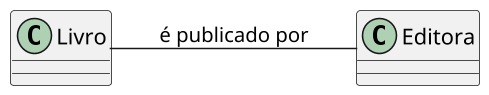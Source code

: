 @startuml

skinparam defaultFontName "Source Code Pro"
skinparam dpi 150

left to right direction

Livro -- Editora : é publicado por

@enduml